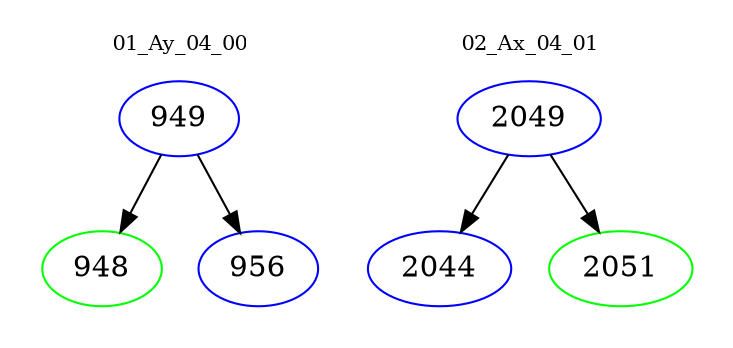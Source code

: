 digraph{
subgraph cluster_0 {
color = white
label = "01_Ay_04_00";
fontsize=10;
T0_949 [label="949", color="blue"]
T0_949 -> T0_948 [color="black"]
T0_948 [label="948", color="green"]
T0_949 -> T0_956 [color="black"]
T0_956 [label="956", color="blue"]
}
subgraph cluster_1 {
color = white
label = "02_Ax_04_01";
fontsize=10;
T1_2049 [label="2049", color="blue"]
T1_2049 -> T1_2044 [color="black"]
T1_2044 [label="2044", color="blue"]
T1_2049 -> T1_2051 [color="black"]
T1_2051 [label="2051", color="green"]
}
}

